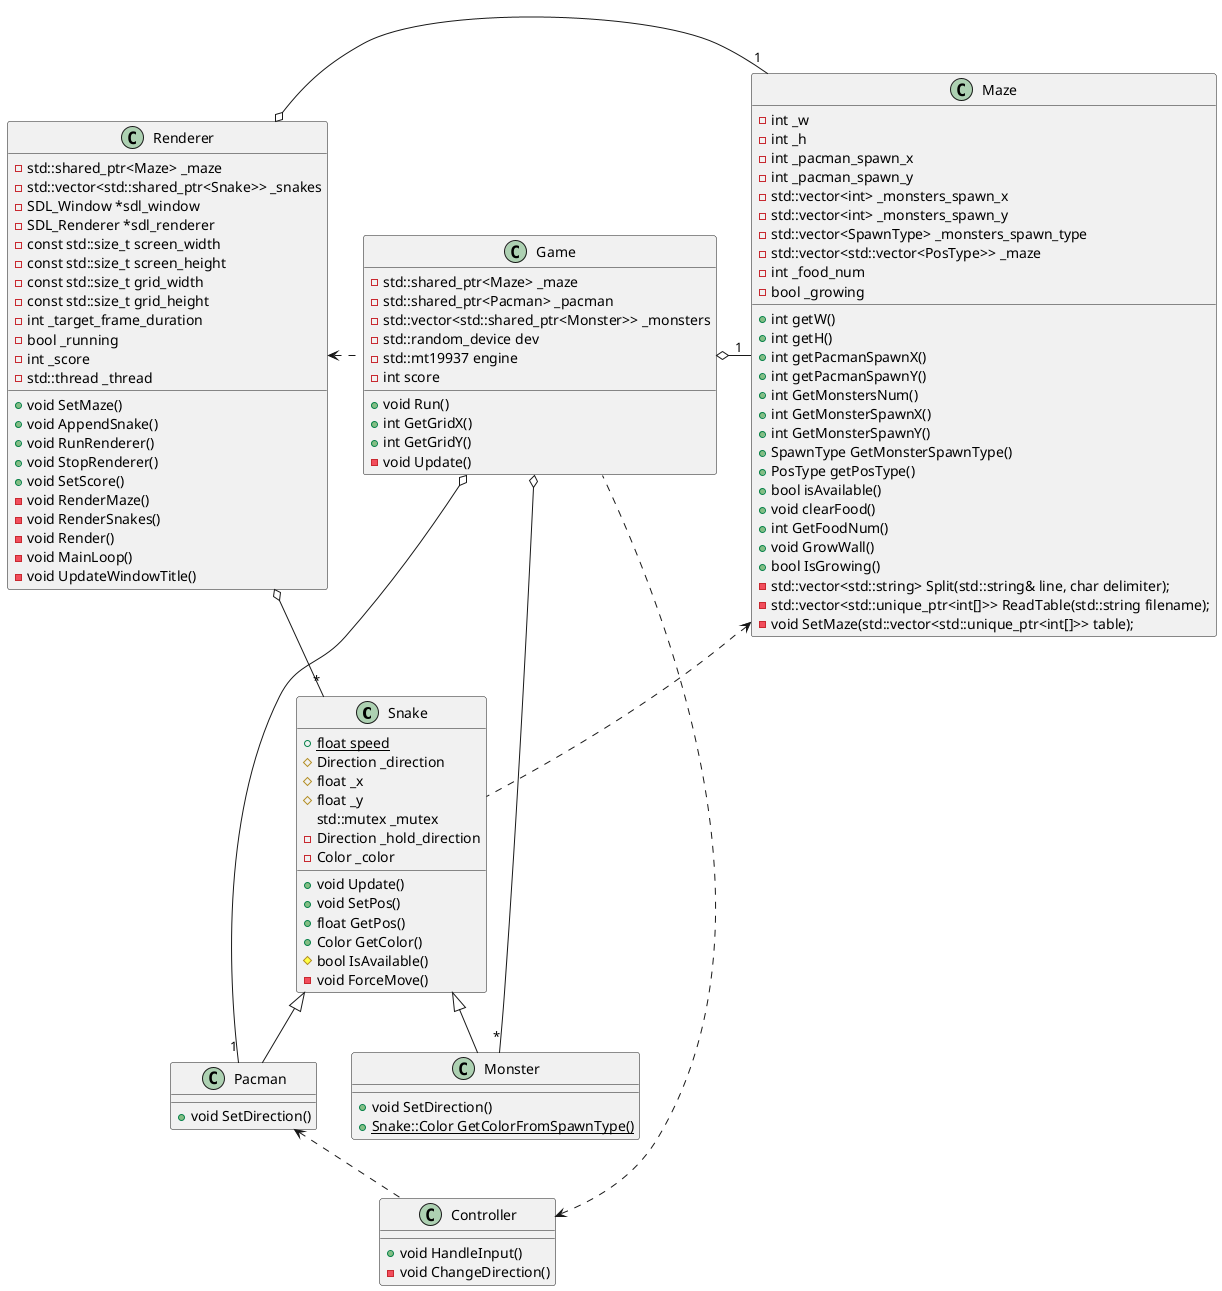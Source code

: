 @startuml
' http://www.plantuml.com/plantuml/uml/ can be used to get a png file. 

class Snake
class Pacman
class Monster
class Game
class Maze
class Renderer
class Controller

Game : +void Run()
Game : +int GetGridX()
Game : +int GetGridY()
Game : -std::shared_ptr<Maze> _maze
Game : -std::shared_ptr<Pacman> _pacman
Game : -std::vector<std::shared_ptr<Monster>> _monsters
Game : -std::random_device dev
Game : -std::mt19937 engine
Game : -int score
Game : -void Update()
Game o- "1" Maze
Game o- "1" Pacman
Game o- "*" Monster

Maze : +int getW()
Maze : +int getH()
Maze : +int getPacmanSpawnX()
Maze : +int getPacmanSpawnY()
Maze : +int GetMonstersNum()
Maze : +int GetMonsterSpawnX()
Maze : +int GetMonsterSpawnY()
Maze : +SpawnType GetMonsterSpawnType()
Maze : +PosType getPosType()
Maze : +bool isAvailable()
Maze : +void clearFood()
Maze : +int GetFoodNum()
Maze : +void GrowWall()
Maze : +bool IsGrowing()
Maze : -std::vector<std::string> Split(std::string& line, char delimiter);
Maze : -std::vector<std::unique_ptr<int[]>> ReadTable(std::string filename);
Maze : -void SetMaze(std::vector<std::unique_ptr<int[]>> table);
Maze : -int _w
Maze : -int _h
Maze : -int _pacman_spawn_x
Maze : -int _pacman_spawn_y
Maze : -std::vector<int> _monsters_spawn_x
Maze : -std::vector<int> _monsters_spawn_y
Maze : -std::vector<SpawnType> _monsters_spawn_type
Maze : -std::vector<std::vector<PosType>> _maze
Maze : -int _food_num
Maze : -bool _growing
Maze <.. Snake

Snake : +void Update()
Snake : +void SetPos()
Snake : +float GetPos()
Snake : +Color GetColor()
Snake : +{static} float speed
Snake : #bool IsAvailable()
Snake : #Direction _direction
Snake : #float _x
Snake : #float _y
Snake : std::mutex _mutex
Snake : -void ForceMove()
Snake : -Direction _hold_direction
Snake : -Color _color
Snake <|-- Pacman
Snake <|-- Monster

Monster : +void SetDirection()
Monster : +{static} Snake::Color GetColorFromSpawnType()

Pacman : +void SetDirection()
Pacman <.. Controller

Renderer : +void SetMaze()
Renderer : +void AppendSnake()
Renderer : +void RunRenderer()
Renderer : +void StopRenderer()
Renderer : +void SetScore()
Renderer : -void RenderMaze()
Renderer : -void RenderSnakes()
Renderer : -void Render()
Renderer : -void MainLoop()
Renderer : -void UpdateWindowTitle()
Renderer : -std::shared_ptr<Maze> _maze
Renderer : -std::vector<std::shared_ptr<Snake>> _snakes
Renderer : -SDL_Window *sdl_window
Renderer : -SDL_Renderer *sdl_renderer
Renderer : -const std::size_t screen_width
Renderer : -const std::size_t screen_height
Renderer : -const std::size_t grid_width
Renderer : -const std::size_t grid_height
Renderer : -int _target_frame_duration
Renderer : -bool _running
Renderer : -int _score
Renderer : -std::thread _thread
Renderer o- "1" Maze
Renderer o- "*" Snake
Renderer <. Game

Controller : +void HandleInput()
Controller : -void ChangeDirection()
Controller <. Game
@enduml